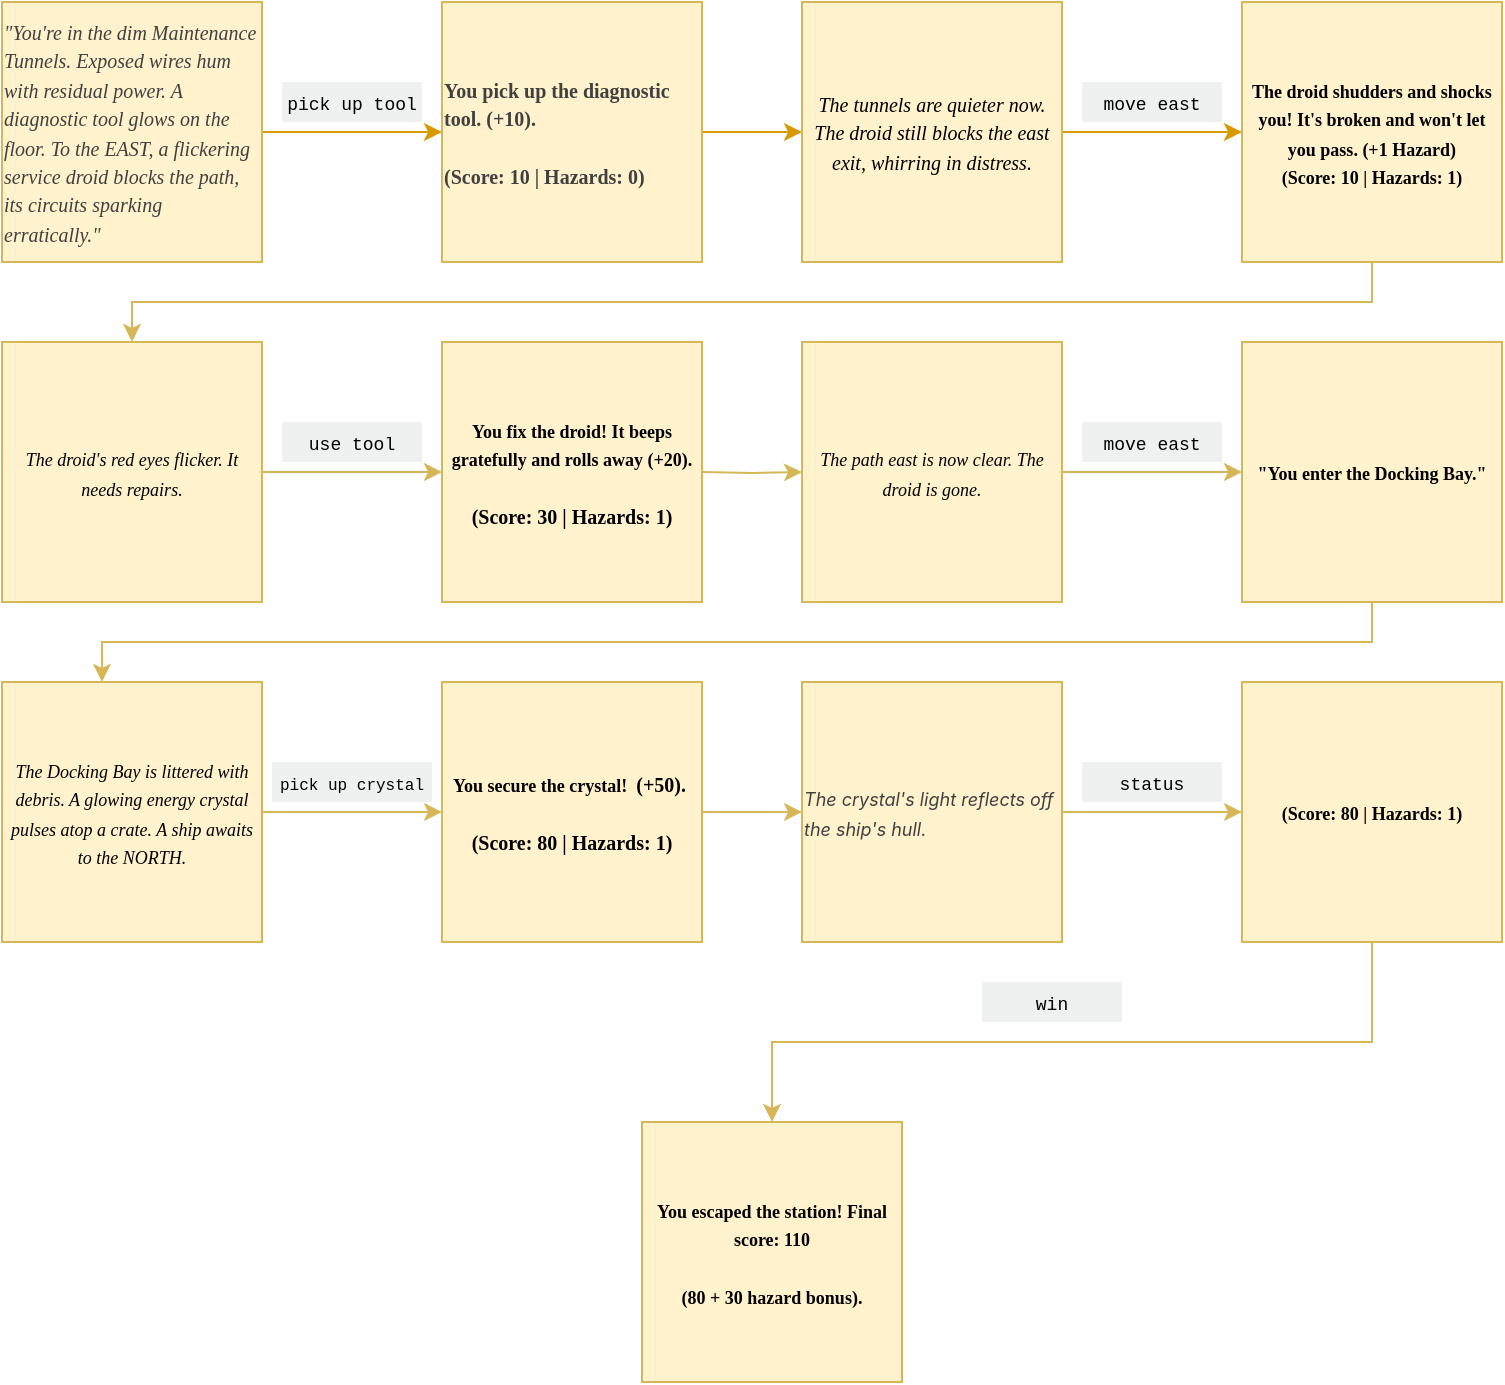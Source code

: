 <mxfile version="27.1.4">
  <diagram name="Page-1" id="2VNvsaiyCYB8qkoAZ7Qa">
    <mxGraphModel dx="540" dy="466" grid="1" gridSize="10" guides="1" tooltips="1" connect="1" arrows="1" fold="1" page="1" pageScale="1" pageWidth="827" pageHeight="1169" math="0" shadow="0">
      <root>
        <mxCell id="0" />
        <mxCell id="1" parent="0" />
        <mxCell id="IjzhqkyLmClslWE1_LPw-5" style="edgeStyle=orthogonalEdgeStyle;rounded=0;orthogonalLoop=1;jettySize=auto;html=1;fillColor=#ffe6cc;strokeColor=#d79b00;entryX=0;entryY=0.5;entryDx=0;entryDy=0;" edge="1" parent="1" source="IjzhqkyLmClslWE1_LPw-2" target="IjzhqkyLmClslWE1_LPw-3">
          <mxGeometry relative="1" as="geometry">
            <mxPoint x="280" y="115" as="targetPoint" />
          </mxGeometry>
        </mxCell>
        <mxCell id="IjzhqkyLmClslWE1_LPw-2" value="&lt;div style=&quot;text-align: start;&quot;&gt;&lt;span style=&quot;background-color: transparent;&quot;&gt;&lt;font size=&quot;1&quot; face=&quot;quote cj&quot; color=&quot;#404040&quot;&gt;&lt;i&gt;&quot;You&#39;re in the dim Maintenance Tunnels. Exposed wires hum with residual power. A diagnostic tool glows on the floor. To the EAST, a flickering service droid blocks the path, its circuits sparking erratically.&quot;&lt;/i&gt;&lt;/font&gt;&lt;/span&gt;&lt;/div&gt;" style="whiteSpace=wrap;html=1;aspect=fixed;fillColor=#FFF2CC;strokeColor=#d6b656;" vertex="1" parent="1">
          <mxGeometry x="60" y="50" width="130" height="130" as="geometry" />
        </mxCell>
        <mxCell id="IjzhqkyLmClslWE1_LPw-8" style="edgeStyle=orthogonalEdgeStyle;rounded=0;orthogonalLoop=1;jettySize=auto;html=1;fillColor=#ffe6cc;strokeColor=#d79b00;entryX=0;entryY=0.5;entryDx=0;entryDy=0;" edge="1" parent="1" source="IjzhqkyLmClslWE1_LPw-3" target="IjzhqkyLmClslWE1_LPw-9">
          <mxGeometry relative="1" as="geometry">
            <mxPoint x="570" y="115" as="targetPoint" />
          </mxGeometry>
        </mxCell>
        <mxCell id="IjzhqkyLmClslWE1_LPw-3" value="&lt;div style=&quot;text-align: start;&quot;&gt;&lt;span style=&quot;background-color: transparent;&quot;&gt;&lt;font size=&quot;1&quot; face=&quot;quote cj&quot; color=&quot;#404040&quot;&gt;&lt;b&gt;You pick up the diagnostic tool. (+10).&lt;/b&gt;&lt;/font&gt;&lt;/span&gt;&lt;/div&gt;&lt;div style=&quot;text-align: start;&quot;&gt;&lt;span style=&quot;background-color: transparent;&quot;&gt;&lt;font size=&quot;1&quot; face=&quot;quote cj&quot; color=&quot;#404040&quot;&gt;&lt;b&gt;&lt;br&gt;&lt;/b&gt;&lt;/font&gt;&lt;/span&gt;&lt;/div&gt;&lt;div style=&quot;text-align: start;&quot;&gt;&lt;span style=&quot;background-color: transparent;&quot;&gt;&lt;font size=&quot;1&quot; face=&quot;quote cj&quot; color=&quot;#404040&quot;&gt;&lt;b&gt;(Score: 10 | Hazards: 0)&lt;/b&gt;&lt;/font&gt;&lt;/span&gt;&lt;/div&gt;" style="whiteSpace=wrap;html=1;aspect=fixed;fillColor=#fff2cc;strokeColor=#d6b656;" vertex="1" parent="1">
          <mxGeometry x="280" y="50" width="130" height="130" as="geometry" />
        </mxCell>
        <mxCell id="IjzhqkyLmClslWE1_LPw-7" value="&lt;font face=&quot;Courier New&quot; style=&quot;font-size: 9px;&quot;&gt;pick up tool&lt;/font&gt;" style="text;html=1;align=center;verticalAlign=middle;whiteSpace=wrap;rounded=0;fillColor=#EFF1F0;" vertex="1" parent="1">
          <mxGeometry x="200" y="90" width="70" height="20" as="geometry" />
        </mxCell>
        <mxCell id="IjzhqkyLmClslWE1_LPw-10" style="edgeStyle=orthogonalEdgeStyle;rounded=0;orthogonalLoop=1;jettySize=auto;html=1;fillColor=#ffe6cc;strokeColor=#d79b00;entryX=0;entryY=0.5;entryDx=0;entryDy=0;" edge="1" parent="1" source="IjzhqkyLmClslWE1_LPw-9" target="IjzhqkyLmClslWE1_LPw-12">
          <mxGeometry relative="1" as="geometry">
            <mxPoint x="690" y="115" as="targetPoint" />
          </mxGeometry>
        </mxCell>
        <mxCell id="IjzhqkyLmClslWE1_LPw-9" value="&lt;font face=&quot;quote cj&quot; style=&quot;font-size: 10px;&quot;&gt;&lt;i&gt;The tunnels are quieter now. The droid still blocks the east exit, whirring in distress.&lt;/i&gt;&lt;/font&gt;" style="whiteSpace=wrap;html=1;aspect=fixed;fillColor=#fff2cc;strokeColor=#d6b656;" vertex="1" parent="1">
          <mxGeometry x="460" y="50" width="130" height="130" as="geometry" />
        </mxCell>
        <mxCell id="IjzhqkyLmClslWE1_LPw-11" value="&lt;font face=&quot;Courier New&quot; style=&quot;font-size: 9px;&quot;&gt;move east&lt;/font&gt;" style="text;html=1;align=center;verticalAlign=middle;whiteSpace=wrap;rounded=0;fillColor=#EFF1F0;" vertex="1" parent="1">
          <mxGeometry x="600" y="90" width="70" height="20" as="geometry" />
        </mxCell>
        <mxCell id="IjzhqkyLmClslWE1_LPw-16" style="edgeStyle=orthogonalEdgeStyle;rounded=0;orthogonalLoop=1;jettySize=auto;html=1;entryX=0.5;entryY=0;entryDx=0;entryDy=0;fillColor=#fff2cc;strokeColor=#d6b656;" edge="1" parent="1" source="IjzhqkyLmClslWE1_LPw-12" target="IjzhqkyLmClslWE1_LPw-15">
          <mxGeometry relative="1" as="geometry">
            <mxPoint x="610" y="280" as="targetPoint" />
            <Array as="points">
              <mxPoint x="745" y="200" />
              <mxPoint x="125" y="200" />
            </Array>
          </mxGeometry>
        </mxCell>
        <mxCell id="IjzhqkyLmClslWE1_LPw-12" value="&lt;b&gt;&lt;font face=&quot;quote cj&quot; style=&quot;font-size: 9px;&quot;&gt;The droid shudders and shocks you! It&#39;s broken and won&#39;t let you pass. (+1 Hazard)&lt;/font&gt;&lt;/b&gt;&lt;div&gt;&lt;b style=&quot;background-color: transparent; color: light-dark(rgb(0, 0, 0), rgb(255, 255, 255));&quot;&gt;&lt;font style=&quot;font-size: 9px;&quot; face=&quot;quote cj&quot;&gt;(Score: 10 | Hazards: 1)&lt;/font&gt;&lt;/b&gt;&lt;/div&gt;" style="whiteSpace=wrap;html=1;aspect=fixed;fillColor=#fff2cc;strokeColor=#d6b656;" vertex="1" parent="1">
          <mxGeometry x="680" y="50" width="130" height="130" as="geometry" />
        </mxCell>
        <mxCell id="IjzhqkyLmClslWE1_LPw-18" style="edgeStyle=orthogonalEdgeStyle;rounded=0;orthogonalLoop=1;jettySize=auto;html=1;fillColor=#fff2cc;strokeColor=#d6b656;" edge="1" parent="1" source="IjzhqkyLmClslWE1_LPw-15" target="IjzhqkyLmClslWE1_LPw-19">
          <mxGeometry relative="1" as="geometry">
            <mxPoint x="290" y="285" as="targetPoint" />
          </mxGeometry>
        </mxCell>
        <mxCell id="IjzhqkyLmClslWE1_LPw-15" value="&lt;font style=&quot;font-size: 9px;&quot; face=&quot;quote cj&quot;&gt;&lt;i&gt;The droid&#39;s red eyes flicker. It needs repairs.&lt;/i&gt;&lt;/font&gt;" style="whiteSpace=wrap;html=1;aspect=fixed;fillColor=#fff2cc;strokeColor=#d6b656;" vertex="1" parent="1">
          <mxGeometry x="60" y="220" width="130" height="130" as="geometry" />
        </mxCell>
        <mxCell id="IjzhqkyLmClslWE1_LPw-17" value="&lt;font face=&quot;Courier New&quot; style=&quot;font-size: 9px;&quot;&gt;use tool&lt;/font&gt;" style="text;html=1;align=center;verticalAlign=middle;whiteSpace=wrap;rounded=0;fillColor=#EFF1F0;" vertex="1" parent="1">
          <mxGeometry x="200" y="260" width="70" height="20" as="geometry" />
        </mxCell>
        <mxCell id="IjzhqkyLmClslWE1_LPw-20" style="edgeStyle=orthogonalEdgeStyle;rounded=0;orthogonalLoop=1;jettySize=auto;html=1;fillColor=#fff2cc;strokeColor=#d6b656;entryX=0;entryY=0.5;entryDx=0;entryDy=0;" edge="1" parent="1" target="IjzhqkyLmClslWE1_LPw-21">
          <mxGeometry relative="1" as="geometry">
            <mxPoint x="470" y="285" as="targetPoint" />
            <mxPoint x="410" y="285" as="sourcePoint" />
          </mxGeometry>
        </mxCell>
        <mxCell id="IjzhqkyLmClslWE1_LPw-19" value="&lt;b&gt;&lt;font face=&quot;quote cj&quot; style=&quot;font-size: 9px;&quot;&gt;You fix the droid! It beeps gratefully and rolls away (+20).&lt;/font&gt;&lt;/b&gt;&lt;div&gt;&lt;b&gt;&lt;font face=&quot;quote cj&quot; style=&quot;font-size: 9px;&quot;&gt;&lt;br&gt;&lt;/font&gt;&lt;/b&gt;&lt;/div&gt;&lt;div&gt;&lt;font face=&quot;quote cj&quot; style=&quot;&quot;&gt;&lt;font size=&quot;1&quot;&gt;&lt;b&gt;(Score: 30 | Hazards: 1)&lt;/b&gt;&lt;/font&gt;&lt;/font&gt;&lt;/div&gt;" style="whiteSpace=wrap;html=1;aspect=fixed;fillColor=#fff2cc;strokeColor=#d6b656;" vertex="1" parent="1">
          <mxGeometry x="280" y="220" width="130" height="130" as="geometry" />
        </mxCell>
        <mxCell id="IjzhqkyLmClslWE1_LPw-22" style="edgeStyle=orthogonalEdgeStyle;rounded=0;orthogonalLoop=1;jettySize=auto;html=1;fillColor=#fff2cc;strokeColor=#d6b656;entryX=0;entryY=0.5;entryDx=0;entryDy=0;" edge="1" parent="1" source="IjzhqkyLmClslWE1_LPw-21" target="IjzhqkyLmClslWE1_LPw-23">
          <mxGeometry relative="1" as="geometry">
            <mxPoint x="670" y="285" as="targetPoint" />
          </mxGeometry>
        </mxCell>
        <mxCell id="IjzhqkyLmClslWE1_LPw-21" value="&lt;i&gt;&lt;font face=&quot;quote cj&quot; style=&quot;font-size: 9px;&quot;&gt;The path east is now clear. The droid is gone.&lt;/font&gt;&lt;/i&gt;" style="whiteSpace=wrap;html=1;aspect=fixed;fillColor=#fff2cc;strokeColor=#d6b656;" vertex="1" parent="1">
          <mxGeometry x="460" y="220" width="130" height="130" as="geometry" />
        </mxCell>
        <mxCell id="IjzhqkyLmClslWE1_LPw-27" style="edgeStyle=orthogonalEdgeStyle;rounded=0;orthogonalLoop=1;jettySize=auto;html=1;fillColor=#fff2cc;strokeColor=#d6b656;" edge="1" parent="1" source="IjzhqkyLmClslWE1_LPw-23">
          <mxGeometry relative="1" as="geometry">
            <mxPoint x="110" y="390" as="targetPoint" />
            <Array as="points">
              <mxPoint x="745" y="370" />
              <mxPoint x="110" y="370" />
            </Array>
          </mxGeometry>
        </mxCell>
        <mxCell id="IjzhqkyLmClslWE1_LPw-23" value="&lt;font face=&quot;quote cj&quot; style=&quot;font-size: 9px;&quot;&gt;&lt;b&gt;&quot;You enter the Docking Bay.&quot;&lt;/b&gt;&lt;/font&gt;" style="whiteSpace=wrap;html=1;aspect=fixed;fillColor=#fff2cc;strokeColor=#d6b656;" vertex="1" parent="1">
          <mxGeometry x="680" y="220" width="130" height="130" as="geometry" />
        </mxCell>
        <mxCell id="IjzhqkyLmClslWE1_LPw-26" value="&lt;font face=&quot;Courier New&quot; style=&quot;font-size: 9px;&quot;&gt;move east&lt;/font&gt;" style="text;html=1;align=center;verticalAlign=middle;whiteSpace=wrap;rounded=0;fillColor=#EFF1F0;" vertex="1" parent="1">
          <mxGeometry x="600" y="260" width="70" height="20" as="geometry" />
        </mxCell>
        <mxCell id="IjzhqkyLmClslWE1_LPw-29" style="edgeStyle=orthogonalEdgeStyle;rounded=0;orthogonalLoop=1;jettySize=auto;html=1;fillColor=#fff2cc;strokeColor=#d6b656;entryX=0;entryY=0.5;entryDx=0;entryDy=0;" edge="1" parent="1" source="IjzhqkyLmClslWE1_LPw-28" target="IjzhqkyLmClslWE1_LPw-33">
          <mxGeometry relative="1" as="geometry">
            <mxPoint x="280" y="455" as="targetPoint" />
          </mxGeometry>
        </mxCell>
        <mxCell id="IjzhqkyLmClslWE1_LPw-28" value="&lt;font face=&quot;quote cj&quot; style=&quot;font-size: 9px;&quot;&gt;&lt;i&gt;The Docking Bay is littered with debris. A glowing energy crystal pulses atop a crate. A ship awaits to the NORTH.&lt;/i&gt;&lt;/font&gt;" style="whiteSpace=wrap;html=1;aspect=fixed;fillColor=#fff2cc;strokeColor=#d6b656;" vertex="1" parent="1">
          <mxGeometry x="60" y="390" width="130" height="130" as="geometry" />
        </mxCell>
        <mxCell id="IjzhqkyLmClslWE1_LPw-30" value="&lt;font face=&quot;Courier New&quot; style=&quot;font-size: 8px;&quot;&gt;pick up crystal&lt;/font&gt;" style="text;html=1;align=center;verticalAlign=middle;whiteSpace=wrap;rounded=0;fillColor=#EFF1F0;" vertex="1" parent="1">
          <mxGeometry x="195" y="430" width="80" height="20" as="geometry" />
        </mxCell>
        <mxCell id="IjzhqkyLmClslWE1_LPw-36" style="edgeStyle=orthogonalEdgeStyle;rounded=0;orthogonalLoop=1;jettySize=auto;html=1;entryX=0;entryY=0.5;entryDx=0;entryDy=0;fillColor=#fff2cc;strokeColor=#d6b656;" edge="1" parent="1" source="IjzhqkyLmClslWE1_LPw-33" target="IjzhqkyLmClslWE1_LPw-35">
          <mxGeometry relative="1" as="geometry" />
        </mxCell>
        <mxCell id="IjzhqkyLmClslWE1_LPw-33" value="&lt;font size=&quot;1&quot; style=&quot;font-size: 9px;&quot; face=&quot;quote cj&quot;&gt;&lt;b&gt;You secure the crystal!&amp;nbsp;&amp;nbsp;&lt;/b&gt;&lt;/font&gt;&lt;b style=&quot;font-family: &amp;quot;quote cj&amp;quot;; font-size: x-small; background-color: transparent; color: light-dark(rgb(0, 0, 0), rgb(255, 255, 255));&quot;&gt;(+50).&amp;nbsp;&lt;/b&gt;&lt;div&gt;&lt;font size=&quot;1&quot; face=&quot;quote cj&quot;&gt;&lt;b&gt;&lt;br&gt;&lt;/b&gt;&lt;/font&gt;&lt;/div&gt;&lt;div&gt;&lt;font size=&quot;1&quot; face=&quot;quote cj&quot;&gt;&lt;b&gt;(Score: 80 | Hazards: 1)&lt;/b&gt;&lt;/font&gt;&lt;/div&gt;" style="whiteSpace=wrap;html=1;aspect=fixed;fillColor=#fff2cc;strokeColor=#d6b656;" vertex="1" parent="1">
          <mxGeometry x="280" y="390" width="130" height="130" as="geometry" />
        </mxCell>
        <mxCell id="IjzhqkyLmClslWE1_LPw-37" style="edgeStyle=orthogonalEdgeStyle;rounded=0;orthogonalLoop=1;jettySize=auto;html=1;fillColor=#fff2cc;strokeColor=#d6b656;entryX=0;entryY=0.5;entryDx=0;entryDy=0;" edge="1" parent="1" source="IjzhqkyLmClslWE1_LPw-35" target="IjzhqkyLmClslWE1_LPw-39">
          <mxGeometry relative="1" as="geometry">
            <mxPoint x="670" y="455" as="targetPoint" />
          </mxGeometry>
        </mxCell>
        <mxCell id="IjzhqkyLmClslWE1_LPw-35" value="&lt;div style=&quot;text-align: start;&quot;&gt;&lt;font style=&quot;font-size: 9px;&quot; face=&quot;quote-cjk-patch, Inter, system-ui, -apple-system, system-ui, Segoe UI, Roboto, Noto Sans, Ubuntu, Cantarell, Helvetica Neue, Oxygen, Open Sans, sans-serif&quot; color=&quot;#404040&quot;&gt;&lt;i&gt;The crystal&#39;s light reflects off the ship&#39;s hull.&lt;/i&gt;&lt;/font&gt;&lt;/div&gt;" style="whiteSpace=wrap;html=1;aspect=fixed;fillColor=#fff2cc;strokeColor=#d6b656;" vertex="1" parent="1">
          <mxGeometry x="460" y="390" width="130" height="130" as="geometry" />
        </mxCell>
        <mxCell id="IjzhqkyLmClslWE1_LPw-38" value="&lt;font face=&quot;Courier New&quot; style=&quot;font-size: 9px;&quot;&gt;status&lt;/font&gt;" style="text;html=1;align=center;verticalAlign=middle;whiteSpace=wrap;rounded=0;fillColor=#EFF1F0;" vertex="1" parent="1">
          <mxGeometry x="600" y="430" width="70" height="20" as="geometry" />
        </mxCell>
        <mxCell id="IjzhqkyLmClslWE1_LPw-42" style="edgeStyle=orthogonalEdgeStyle;rounded=0;orthogonalLoop=1;jettySize=auto;html=1;fillColor=#fff2cc;strokeColor=#d6b656;" edge="1" parent="1" source="IjzhqkyLmClslWE1_LPw-39" target="IjzhqkyLmClslWE1_LPw-41">
          <mxGeometry relative="1" as="geometry">
            <Array as="points">
              <mxPoint x="745" y="570" />
              <mxPoint x="445" y="570" />
            </Array>
          </mxGeometry>
        </mxCell>
        <mxCell id="IjzhqkyLmClslWE1_LPw-39" value="&lt;b&gt;&lt;font face=&quot;quote cj&quot; style=&quot;font-size: 9px;&quot;&gt;(Score: 80 | Hazards: 1)&lt;/font&gt;&lt;/b&gt;" style="whiteSpace=wrap;html=1;aspect=fixed;fillColor=#fff2cc;strokeColor=#d6b656;" vertex="1" parent="1">
          <mxGeometry x="680" y="390" width="130" height="130" as="geometry" />
        </mxCell>
        <mxCell id="IjzhqkyLmClslWE1_LPw-41" value="&lt;font style=&quot;font-size: 9px;&quot; face=&quot;quote cj&quot;&gt;&lt;b&gt;You&amp;nbsp;escaped the station! Final score: 110&lt;br&gt;&lt;br&gt;(80 + 30 hazard bonus).&lt;/b&gt;&lt;/font&gt;" style="whiteSpace=wrap;html=1;aspect=fixed;fillColor=#fff2cc;strokeColor=#d6b656;" vertex="1" parent="1">
          <mxGeometry x="380" y="610" width="130" height="130" as="geometry" />
        </mxCell>
        <mxCell id="IjzhqkyLmClslWE1_LPw-43" value="&lt;font face=&quot;Courier New&quot; style=&quot;font-size: 9px;&quot;&gt;win&lt;/font&gt;" style="text;html=1;align=center;verticalAlign=middle;whiteSpace=wrap;rounded=0;fillColor=#EFF1F0;" vertex="1" parent="1">
          <mxGeometry x="550" y="540" width="70" height="20" as="geometry" />
        </mxCell>
      </root>
    </mxGraphModel>
  </diagram>
</mxfile>
